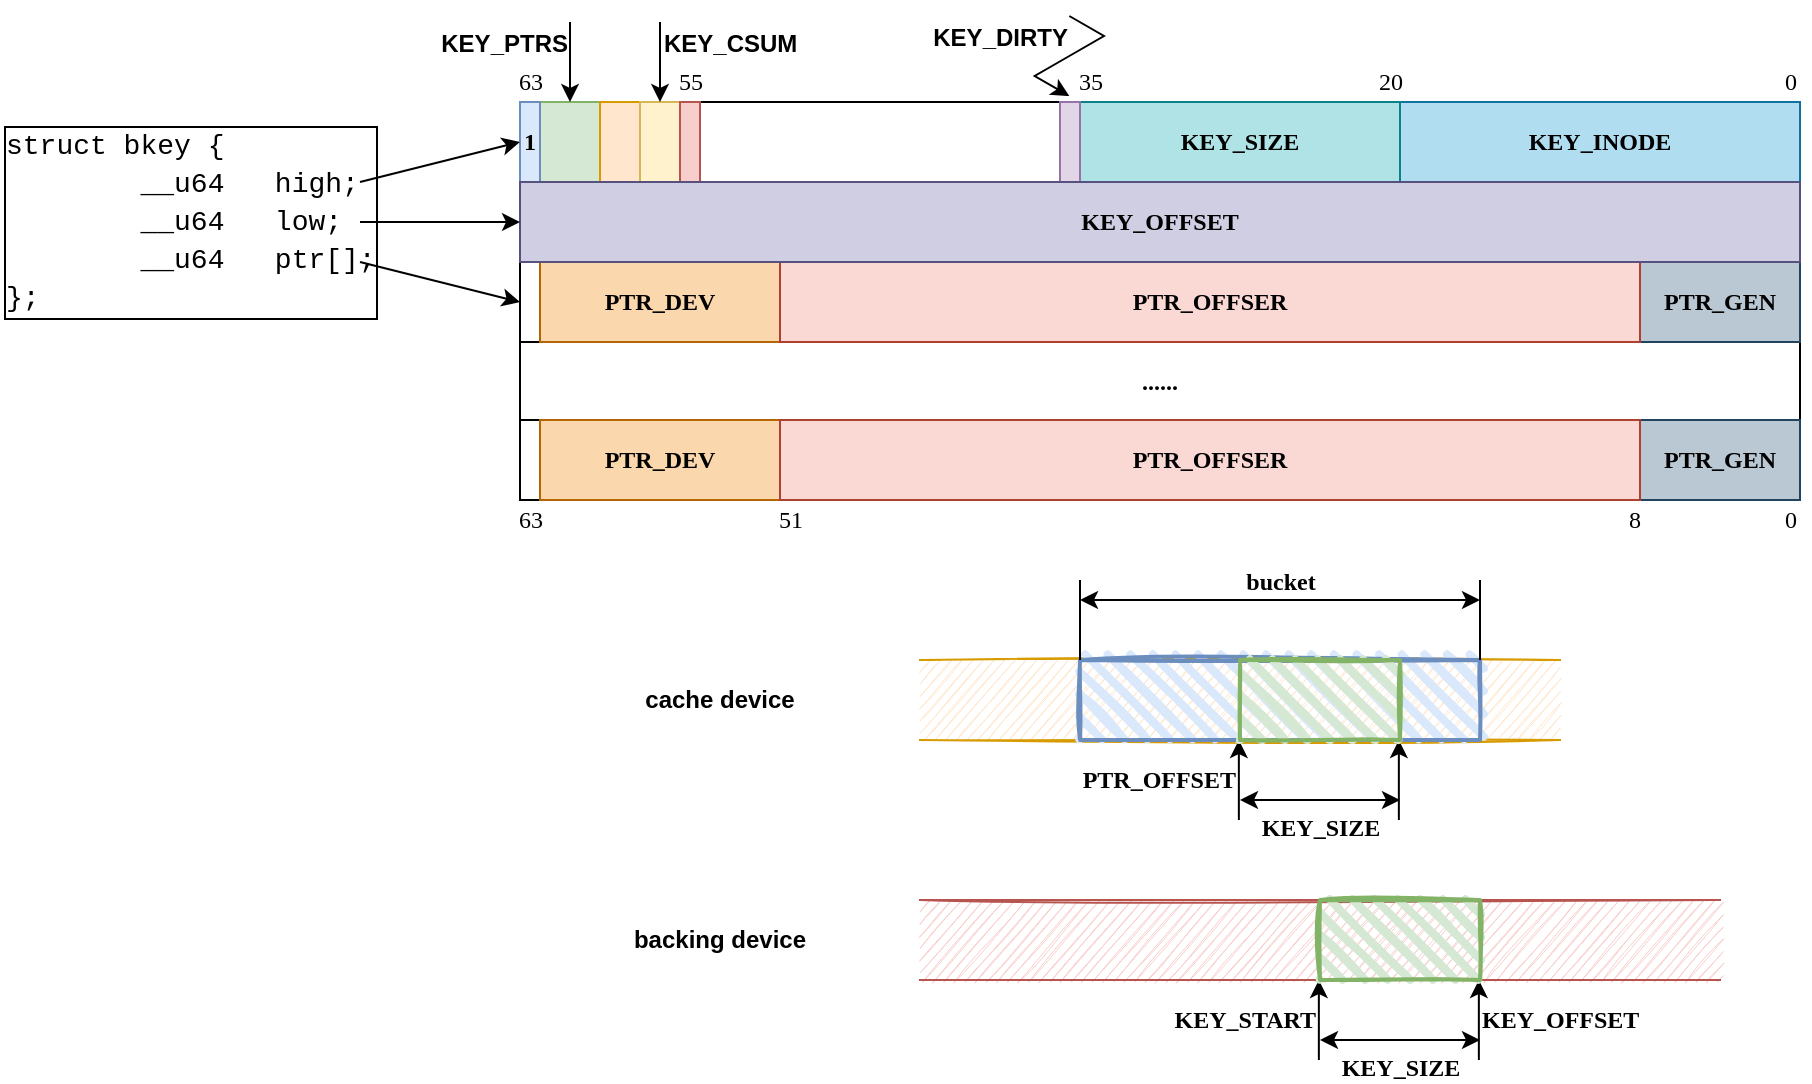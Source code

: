 <mxfile version="18.0.1" type="device"><diagram id="XRGnokX35wrpmWJyqEKg" name="第 1 页"><mxGraphModel dx="1929" dy="865" grid="1" gridSize="10" guides="1" tooltips="1" connect="1" arrows="1" fold="1" page="1" pageScale="1" pageWidth="827" pageHeight="1169" math="0" shadow="0"><root><mxCell id="0"/><mxCell id="1" parent="0"/><mxCell id="fw6baoR98vwJgJxtW2cW-24" value="......" style="rounded=0;whiteSpace=wrap;html=1;sketch=0;fontFamily=Verdana;fontStyle=1;fontSize=12;" parent="1" vertex="1"><mxGeometry x="160" y="561" width="640" height="40" as="geometry"/></mxCell><mxCell id="hHJ4jki0nwtaRC-JdkkZ-6" value="" style="rounded=0;whiteSpace=wrap;html=1;sketch=0;fontFamily=Verdana;fontStyle=1;fontSize=12;" parent="1" vertex="1"><mxGeometry x="250" y="441" width="180" height="40" as="geometry"/></mxCell><mxCell id="pE7P5uLrrivaGnABoWCR-3" value="KEY_START" style="endArrow=classic;html=1;rounded=0;entryX=0;entryY=1;entryDx=0;entryDy=0;align=right;sketch=0;fontFamily=Verdana;fontStyle=1;fontSize=12;" parent="1" edge="1"><mxGeometry width="50" height="50" relative="1" as="geometry"><mxPoint x="559.43" y="920" as="sourcePoint"/><mxPoint x="559.43" y="880" as="targetPoint"/></mxGeometry></mxCell><mxCell id="pE7P5uLrrivaGnABoWCR-4" value="&lt;div style=&quot;font-size: 12px;&quot;&gt;KEY_OFFSET&lt;/div&gt;" style="endArrow=classic;html=1;rounded=0;entryX=1;entryY=1;entryDx=0;entryDy=0;align=left;sketch=0;fontFamily=Verdana;fontStyle=1;fontSize=12;" parent="1" edge="1"><mxGeometry width="50" height="50" relative="1" as="geometry"><mxPoint x="639.43" y="920" as="sourcePoint"/><mxPoint x="639.43" y="880" as="targetPoint"/></mxGeometry></mxCell><mxCell id="pE7P5uLrrivaGnABoWCR-10" value="KEY_SIZE" style="endArrow=classic;startArrow=classic;html=1;rounded=0;labelBackgroundColor=#ffffff;elbow=vertical;align=center;sketch=0;fontFamily=Verdana;verticalAlign=top;fontStyle=1;fontSize=12;labelPosition=center;verticalLabelPosition=bottom;" parent="1" edge="1"><mxGeometry width="50" height="50" relative="1" as="geometry"><mxPoint x="640" y="910" as="sourcePoint"/><mxPoint x="560" y="910" as="targetPoint"/></mxGeometry></mxCell><mxCell id="pE7P5uLrrivaGnABoWCR-12" value="KEY_INODE" style="rounded=0;whiteSpace=wrap;html=1;sketch=0;fillColor=#b1ddf0;strokeColor=#10739e;fontFamily=Verdana;fontStyle=1;fontSize=12;" parent="1" vertex="1"><mxGeometry x="600" y="441" width="200" height="40" as="geometry"/></mxCell><mxCell id="pE7P5uLrrivaGnABoWCR-94" value="" style="shape=partialRectangle;whiteSpace=wrap;html=1;left=0;right=0;fillColor=#f8cecc;rounded=0;sketch=1;fontFamily=Verdana;strokeColor=#b85450;fontStyle=1" parent="1" vertex="1"><mxGeometry x="360" y="840" width="400" height="40" as="geometry"/></mxCell><mxCell id="pE7P5uLrrivaGnABoWCR-79" value="" style="rounded=0;whiteSpace=wrap;html=1;sketch=0;fillColor=#d5e8d4;strokeColor=#82b366;fontFamily=Verdana;fontStyle=1;fontSize=12;" parent="1" vertex="1"><mxGeometry x="170" y="441" width="30" height="40" as="geometry"/></mxCell><mxCell id="pE7P5uLrrivaGnABoWCR-80" value="0" style="text;html=1;resizable=0;autosize=1;align=center;verticalAlign=middle;points=[];fillColor=none;strokeColor=none;rounded=0;sketch=1;fontFamily=Verdana;" parent="1" vertex="1"><mxGeometry x="785" y="421" width="20" height="20" as="geometry"/></mxCell><mxCell id="pE7P5uLrrivaGnABoWCR-81" value="63" style="text;html=1;resizable=0;autosize=1;align=center;verticalAlign=middle;points=[];fillColor=none;strokeColor=none;rounded=0;sketch=1;fontFamily=Verdana;" parent="1" vertex="1"><mxGeometry x="150" y="421" width="30" height="20" as="geometry"/></mxCell><mxCell id="pE7P5uLrrivaGnABoWCR-82" value="20" style="text;html=1;resizable=0;autosize=1;align=center;verticalAlign=middle;points=[];fillColor=none;strokeColor=none;rounded=0;sketch=1;fontFamily=Verdana;" parent="1" vertex="1"><mxGeometry x="580" y="421" width="30" height="20" as="geometry"/></mxCell><mxCell id="pE7P5uLrrivaGnABoWCR-2" value="" style="rounded=0;whiteSpace=wrap;html=1;strokeWidth=2;fillWeight=4;hachureGap=8;hachureAngle=45;fillColor=#d5e8d4;sketch=1;gradientDirection=south;strokeColor=#82b366;fontFamily=Verdana;fontStyle=1" parent="1" vertex="1"><mxGeometry x="560" y="840" width="80" height="40" as="geometry"/></mxCell><mxCell id="hHJ4jki0nwtaRC-JdkkZ-1" value="KEY_SIZE" style="rounded=0;whiteSpace=wrap;html=1;sketch=0;fillColor=#b0e3e6;strokeColor=#0e8088;fontFamily=Verdana;fontStyle=1;fontSize=12;" parent="1" vertex="1"><mxGeometry x="440" y="441" width="160" height="40" as="geometry"/></mxCell><mxCell id="hHJ4jki0nwtaRC-JdkkZ-2" value="" style="rounded=0;whiteSpace=wrap;html=1;sketch=0;fillColor=#ffe6cc;strokeColor=#d79b00;fontFamily=Verdana;fontStyle=1;fontSize=12;" parent="1" vertex="1"><mxGeometry x="200" y="441" width="20" height="40" as="geometry"/></mxCell><mxCell id="hHJ4jki0nwtaRC-JdkkZ-3" value="" style="rounded=0;whiteSpace=wrap;html=1;sketch=0;fillColor=#fff2cc;strokeColor=#d6b656;fontFamily=Verdana;fontStyle=1;fontSize=12;" parent="1" vertex="1"><mxGeometry x="220" y="441" width="20" height="40" as="geometry"/></mxCell><mxCell id="hHJ4jki0nwtaRC-JdkkZ-4" value="" style="rounded=0;whiteSpace=wrap;html=1;sketch=0;fillColor=#f8cecc;strokeColor=#b85450;fontFamily=Verdana;fontStyle=1;fontSize=12;" parent="1" vertex="1"><mxGeometry x="240" y="441" width="10" height="40" as="geometry"/></mxCell><mxCell id="hHJ4jki0nwtaRC-JdkkZ-5" value="" style="rounded=0;whiteSpace=wrap;html=1;sketch=0;fillColor=#e1d5e7;strokeColor=#9673a6;fontFamily=Verdana;fontStyle=1;fontSize=12;" parent="1" vertex="1"><mxGeometry x="430" y="441" width="10" height="40" as="geometry"/></mxCell><mxCell id="hHJ4jki0nwtaRC-JdkkZ-10" value="35" style="text;html=1;resizable=0;autosize=1;align=center;verticalAlign=middle;points=[];fillColor=none;strokeColor=none;rounded=0;sketch=1;fontFamily=Verdana;" parent="1" vertex="1"><mxGeometry x="430" y="421" width="30" height="20" as="geometry"/></mxCell><mxCell id="hHJ4jki0nwtaRC-JdkkZ-11" value="55" style="text;html=1;resizable=0;autosize=1;align=center;verticalAlign=middle;points=[];fillColor=none;strokeColor=none;rounded=0;sketch=1;fontFamily=Verdana;" parent="1" vertex="1"><mxGeometry x="230" y="421" width="30" height="20" as="geometry"/></mxCell><mxCell id="hHJ4jki0nwtaRC-JdkkZ-12" value="1" style="rounded=0;whiteSpace=wrap;html=1;sketch=0;fillColor=#dae8fc;strokeColor=#6c8ebf;fontFamily=Verdana;fontStyle=1;fontSize=12;" parent="1" vertex="1"><mxGeometry x="160" y="441" width="10" height="40" as="geometry"/></mxCell><mxCell id="hHJ4jki0nwtaRC-JdkkZ-16" value="KEY_PTRS" style="endArrow=classic;html=1;rounded=0;fontSize=12;entryX=0.5;entryY=0;entryDx=0;entryDy=0;verticalAlign=bottom;labelPosition=left;verticalLabelPosition=top;align=right;fontStyle=1" parent="1" target="pE7P5uLrrivaGnABoWCR-79" edge="1"><mxGeometry width="50" height="50" relative="1" as="geometry"><mxPoint x="185" y="401" as="sourcePoint"/><mxPoint x="220" y="351" as="targetPoint"/></mxGeometry></mxCell><mxCell id="hHJ4jki0nwtaRC-JdkkZ-17" value="KEY_CSUM" style="endArrow=classic;html=1;rounded=0;fontSize=12;labelPosition=right;verticalLabelPosition=top;align=left;verticalAlign=bottom;fontStyle=1" parent="1" edge="1"><mxGeometry width="50" height="50" relative="1" as="geometry"><mxPoint x="230" y="401" as="sourcePoint"/><mxPoint x="230" y="441" as="targetPoint"/></mxGeometry></mxCell><mxCell id="hHJ4jki0nwtaRC-JdkkZ-18" value="KEY_DIRTY" style="endArrow=classic;html=1;rounded=0;fontSize=12;labelPosition=left;verticalLabelPosition=top;align=right;verticalAlign=bottom;fontStyle=1;edgeStyle=isometricEdgeStyle;elbow=vertical;" parent="1" edge="1"><mxGeometry width="50" height="50" relative="1" as="geometry"><mxPoint x="434.66" y="398.0" as="sourcePoint"/><mxPoint x="434.66" y="438" as="targetPoint"/></mxGeometry></mxCell><mxCell id="56s56gPZuJ31LuF8ma6L-1" value="PTR_GEN" style="rounded=0;whiteSpace=wrap;html=1;sketch=0;fillColor=#bac8d3;strokeColor=#23445d;fontFamily=Verdana;fontStyle=1;fontSize=12;" parent="1" vertex="1"><mxGeometry x="720" y="521" width="80" height="40" as="geometry"/></mxCell><mxCell id="56s56gPZuJ31LuF8ma6L-2" value="" style="rounded=0;whiteSpace=wrap;html=1;sketch=0;fontFamily=Verdana;fontStyle=1;fontSize=12;" parent="1" vertex="1"><mxGeometry x="160" y="521" width="10" height="40" as="geometry"/></mxCell><mxCell id="56s56gPZuJ31LuF8ma6L-3" value="PTR_DEV" style="rounded=0;whiteSpace=wrap;html=1;sketch=0;fillColor=#fad7ac;strokeColor=#b46504;fontFamily=Verdana;fontStyle=1;fontSize=12;" parent="1" vertex="1"><mxGeometry x="170" y="521" width="120" height="40" as="geometry"/></mxCell><mxCell id="56s56gPZuJ31LuF8ma6L-4" value="PTR_OFFSER" style="rounded=0;whiteSpace=wrap;html=1;sketch=0;fillColor=#fad9d5;strokeColor=#ae4132;fontFamily=Verdana;fontStyle=1;fontSize=12;" parent="1" vertex="1"><mxGeometry x="290" y="521" width="430" height="40" as="geometry"/></mxCell><mxCell id="pE7P5uLrrivaGnABoWCR-14" value="KEY_OFFSET" style="rounded=0;whiteSpace=wrap;html=1;sketch=0;fillColor=#d0cee2;strokeColor=#56517e;fontFamily=Verdana;fontStyle=1;fontSize=12;" parent="1" vertex="1"><mxGeometry x="160" y="481" width="640" height="40" as="geometry"/></mxCell><mxCell id="fw6baoR98vwJgJxtW2cW-1" value="&lt;div style=&quot;font-family: Consolas, &amp;quot;Courier New&amp;quot;, monospace; font-size: 14px; line-height: 19px;&quot;&gt;&lt;div style=&quot;&quot;&gt;struct&amp;nbsp;bkey&amp;nbsp;{&lt;/div&gt;&lt;div style=&quot;&quot;&gt;&amp;nbsp;&amp;nbsp;&amp;nbsp;&amp;nbsp;&amp;nbsp;&amp;nbsp;&amp;nbsp;&amp;nbsp;__u64&amp;nbsp;&amp;nbsp;&amp;nbsp;high;&lt;/div&gt;&lt;div style=&quot;&quot;&gt;&amp;nbsp;&amp;nbsp;&amp;nbsp;&amp;nbsp;&amp;nbsp;&amp;nbsp;&amp;nbsp;&amp;nbsp;__u64&amp;nbsp;&amp;nbsp;&amp;nbsp;low;&lt;/div&gt;&lt;div style=&quot;&quot;&gt;&amp;nbsp;&amp;nbsp;&amp;nbsp;&amp;nbsp;&amp;nbsp;&amp;nbsp;&amp;nbsp;&amp;nbsp;__u64&amp;nbsp;&amp;nbsp;&amp;nbsp;ptr[];&lt;/div&gt;&lt;div style=&quot;&quot;&gt;};&lt;/div&gt;&lt;/div&gt;" style="text;html=1;resizable=0;autosize=1;align=left;verticalAlign=middle;points=[];fillColor=none;strokeColor=none;rounded=0;labelBorderColor=default;" parent="1" vertex="1"><mxGeometry x="-100" y="451" width="180" height="100" as="geometry"/></mxCell><mxCell id="fw6baoR98vwJgJxtW2cW-2" value="" style="endArrow=classic;html=1;rounded=0;fontSize=12;labelPosition=right;verticalLabelPosition=top;align=left;verticalAlign=bottom;fontStyle=1;entryX=0;entryY=0.5;entryDx=0;entryDy=0;exitX=1;exitY=0.3;exitDx=0;exitDy=0;exitPerimeter=0;" parent="1" source="fw6baoR98vwJgJxtW2cW-1" target="hHJ4jki0nwtaRC-JdkkZ-12" edge="1"><mxGeometry width="50" height="50" relative="1" as="geometry"><mxPoint x="110" y="480" as="sourcePoint"/><mxPoint x="110" y="450" as="targetPoint"/></mxGeometry></mxCell><mxCell id="fw6baoR98vwJgJxtW2cW-3" value="" style="endArrow=classic;html=1;rounded=0;fontSize=12;labelPosition=right;verticalLabelPosition=top;align=left;verticalAlign=bottom;fontStyle=1;entryX=0;entryY=0.5;entryDx=0;entryDy=0;exitX=1;exitY=0.7;exitDx=0;exitDy=0;exitPerimeter=0;" parent="1" source="fw6baoR98vwJgJxtW2cW-1" target="56s56gPZuJ31LuF8ma6L-2" edge="1"><mxGeometry width="50" height="50" relative="1" as="geometry"><mxPoint x="110" y="550" as="sourcePoint"/><mxPoint x="170" y="471" as="targetPoint"/></mxGeometry></mxCell><mxCell id="fw6baoR98vwJgJxtW2cW-4" value="" style="endArrow=classic;html=1;rounded=0;fontSize=12;labelPosition=right;verticalLabelPosition=top;align=left;verticalAlign=bottom;fontStyle=1;entryX=0;entryY=0.5;entryDx=0;entryDy=0;exitX=1;exitY=0.5;exitDx=0;exitDy=0;exitPerimeter=0;" parent="1" source="fw6baoR98vwJgJxtW2cW-1" target="pE7P5uLrrivaGnABoWCR-14" edge="1"><mxGeometry width="50" height="50" relative="1" as="geometry"><mxPoint x="93.96" y="534" as="sourcePoint"/><mxPoint x="170" y="551" as="targetPoint"/></mxGeometry></mxCell><mxCell id="fw6baoR98vwJgJxtW2cW-6" value="backing device" style="rounded=0;whiteSpace=wrap;html=1;labelBackgroundColor=none;labelBorderColor=none;fontColor=#000000;fontStyle=1;strokeColor=none;" parent="1" vertex="1"><mxGeometry x="200" y="840" width="120" height="39" as="geometry"/></mxCell><mxCell id="fw6baoR98vwJgJxtW2cW-7" value="&lt;span style=&quot;text-align: left;&quot;&gt;PTR_OFFSET&lt;/span&gt;" style="endArrow=classic;html=1;rounded=0;entryX=0;entryY=1;entryDx=0;entryDy=0;align=right;sketch=0;fontFamily=Verdana;fontStyle=1;fontSize=12;" parent="1" edge="1"><mxGeometry width="50" height="50" relative="1" as="geometry"><mxPoint x="519.43" y="800" as="sourcePoint"/><mxPoint x="519.43" y="760" as="targetPoint"/></mxGeometry></mxCell><mxCell id="fw6baoR98vwJgJxtW2cW-8" value="&lt;div style=&quot;font-size: 12px;&quot;&gt;&lt;br&gt;&lt;/div&gt;" style="endArrow=classic;html=1;rounded=0;entryX=1;entryY=1;entryDx=0;entryDy=0;align=left;sketch=0;fontFamily=Verdana;fontStyle=1;fontSize=12;" parent="1" edge="1"><mxGeometry width="50" height="50" relative="1" as="geometry"><mxPoint x="599.43" y="800" as="sourcePoint"/><mxPoint x="599.43" y="760" as="targetPoint"/></mxGeometry></mxCell><mxCell id="fw6baoR98vwJgJxtW2cW-9" value="KEY_SIZE" style="endArrow=classic;startArrow=classic;html=1;rounded=0;labelBackgroundColor=#ffffff;elbow=vertical;align=center;sketch=0;fontFamily=Verdana;verticalAlign=top;fontStyle=1;fontSize=12;labelPosition=center;verticalLabelPosition=bottom;" parent="1" edge="1"><mxGeometry width="50" height="50" relative="1" as="geometry"><mxPoint x="600" y="790" as="sourcePoint"/><mxPoint x="520" y="790" as="targetPoint"/></mxGeometry></mxCell><mxCell id="fw6baoR98vwJgJxtW2cW-10" value="" style="shape=partialRectangle;whiteSpace=wrap;html=1;left=0;right=0;fillColor=#ffe6cc;rounded=0;sketch=1;fontFamily=Verdana;strokeColor=#d79b00;fontStyle=1" parent="1" vertex="1"><mxGeometry x="360" y="720" width="320" height="40" as="geometry"/></mxCell><mxCell id="fw6baoR98vwJgJxtW2cW-12" value="" style="rounded=0;whiteSpace=wrap;html=1;strokeWidth=2;fillWeight=4;hachureGap=8;hachureAngle=45;fillColor=#dae8fc;sketch=1;gradientDirection=south;strokeColor=#6c8ebf;fontFamily=Verdana;fontStyle=1;fillStyle=auto;flipH=0;flipV=0;" parent="1" vertex="1"><mxGeometry x="440" y="720" width="200" height="40" as="geometry"/></mxCell><mxCell id="fw6baoR98vwJgJxtW2cW-11" value="" style="rounded=0;whiteSpace=wrap;html=1;strokeWidth=2;fillWeight=4;hachureGap=8;hachureAngle=45;fillColor=#d5e8d4;sketch=1;gradientDirection=south;strokeColor=#82b366;fontFamily=Verdana;fontStyle=1" parent="1" vertex="1"><mxGeometry x="520" y="720" width="80" height="40" as="geometry"/></mxCell><mxCell id="fw6baoR98vwJgJxtW2cW-14" value="cache device" style="rounded=0;whiteSpace=wrap;html=1;labelBackgroundColor=none;labelBorderColor=none;fontColor=#000000;fontStyle=1;strokeColor=none;" parent="1" vertex="1"><mxGeometry x="200" y="720" width="120" height="39" as="geometry"/></mxCell><mxCell id="fw6baoR98vwJgJxtW2cW-16" value="PTR_GEN" style="rounded=0;whiteSpace=wrap;html=1;sketch=0;fillColor=#bac8d3;strokeColor=#23445d;fontFamily=Verdana;fontStyle=1;fontSize=12;" parent="1" vertex="1"><mxGeometry x="720" y="600" width="80" height="40" as="geometry"/></mxCell><mxCell id="fw6baoR98vwJgJxtW2cW-17" value="" style="rounded=0;whiteSpace=wrap;html=1;sketch=0;fontFamily=Verdana;fontStyle=1;fontSize=12;" parent="1" vertex="1"><mxGeometry x="160" y="600" width="10" height="40" as="geometry"/></mxCell><mxCell id="fw6baoR98vwJgJxtW2cW-18" value="PTR_DEV" style="rounded=0;whiteSpace=wrap;html=1;sketch=0;fillColor=#fad7ac;strokeColor=#b46504;fontFamily=Verdana;fontStyle=1;fontSize=12;" parent="1" vertex="1"><mxGeometry x="170" y="600" width="120" height="40" as="geometry"/></mxCell><mxCell id="fw6baoR98vwJgJxtW2cW-19" value="PTR_OFFSER" style="rounded=0;whiteSpace=wrap;html=1;sketch=0;fillColor=#fad9d5;strokeColor=#ae4132;fontFamily=Verdana;fontStyle=1;fontSize=12;" parent="1" vertex="1"><mxGeometry x="290" y="600" width="430" height="40" as="geometry"/></mxCell><mxCell id="fw6baoR98vwJgJxtW2cW-20" value="0" style="text;html=1;resizable=0;autosize=1;align=center;verticalAlign=middle;points=[];fillColor=none;strokeColor=none;rounded=0;sketch=1;fontFamily=Verdana;" parent="1" vertex="1"><mxGeometry x="785" y="640" width="20" height="20" as="geometry"/></mxCell><mxCell id="fw6baoR98vwJgJxtW2cW-21" value="8" style="text;html=1;resizable=0;autosize=1;align=center;verticalAlign=middle;points=[];fillColor=none;strokeColor=none;rounded=0;sketch=1;fontFamily=Verdana;" parent="1" vertex="1"><mxGeometry x="707" y="640" width="20" height="20" as="geometry"/></mxCell><mxCell id="fw6baoR98vwJgJxtW2cW-22" value="63" style="text;html=1;resizable=0;autosize=1;align=center;verticalAlign=middle;points=[];fillColor=none;strokeColor=none;rounded=0;sketch=1;fontFamily=Verdana;" parent="1" vertex="1"><mxGeometry x="150" y="640" width="30" height="20" as="geometry"/></mxCell><mxCell id="fw6baoR98vwJgJxtW2cW-23" value="51" style="text;html=1;resizable=0;autosize=1;align=center;verticalAlign=middle;points=[];fillColor=none;strokeColor=none;rounded=0;sketch=1;fontFamily=Verdana;" parent="1" vertex="1"><mxGeometry x="280" y="640" width="30" height="20" as="geometry"/></mxCell><mxCell id="llkUxP8TDdIM-nFq4Jp5-1" value="" style="endArrow=none;html=1;rounded=0;exitX=0;exitY=0;exitDx=0;exitDy=0;" edge="1" parent="1" source="fw6baoR98vwJgJxtW2cW-12"><mxGeometry width="50" height="50" relative="1" as="geometry"><mxPoint x="410" y="730" as="sourcePoint"/><mxPoint x="440" y="680" as="targetPoint"/></mxGeometry></mxCell><mxCell id="llkUxP8TDdIM-nFq4Jp5-2" value="" style="endArrow=none;html=1;rounded=0;exitX=1;exitY=0;exitDx=0;exitDy=0;" edge="1" parent="1" source="fw6baoR98vwJgJxtW2cW-12"><mxGeometry width="50" height="50" relative="1" as="geometry"><mxPoint x="450" y="730" as="sourcePoint"/><mxPoint x="640" y="680" as="targetPoint"/></mxGeometry></mxCell><mxCell id="llkUxP8TDdIM-nFq4Jp5-3" value="bucket" style="endArrow=classic;startArrow=classic;html=1;rounded=0;labelBackgroundColor=#ffffff;elbow=vertical;align=center;sketch=0;fontFamily=Verdana;verticalAlign=bottom;fontStyle=1;fontSize=12;labelPosition=center;verticalLabelPosition=top;" edge="1" parent="1"><mxGeometry width="50" height="50" relative="1" as="geometry"><mxPoint x="640" y="690" as="sourcePoint"/><mxPoint x="440" y="690" as="targetPoint"/></mxGeometry></mxCell></root></mxGraphModel></diagram></mxfile>